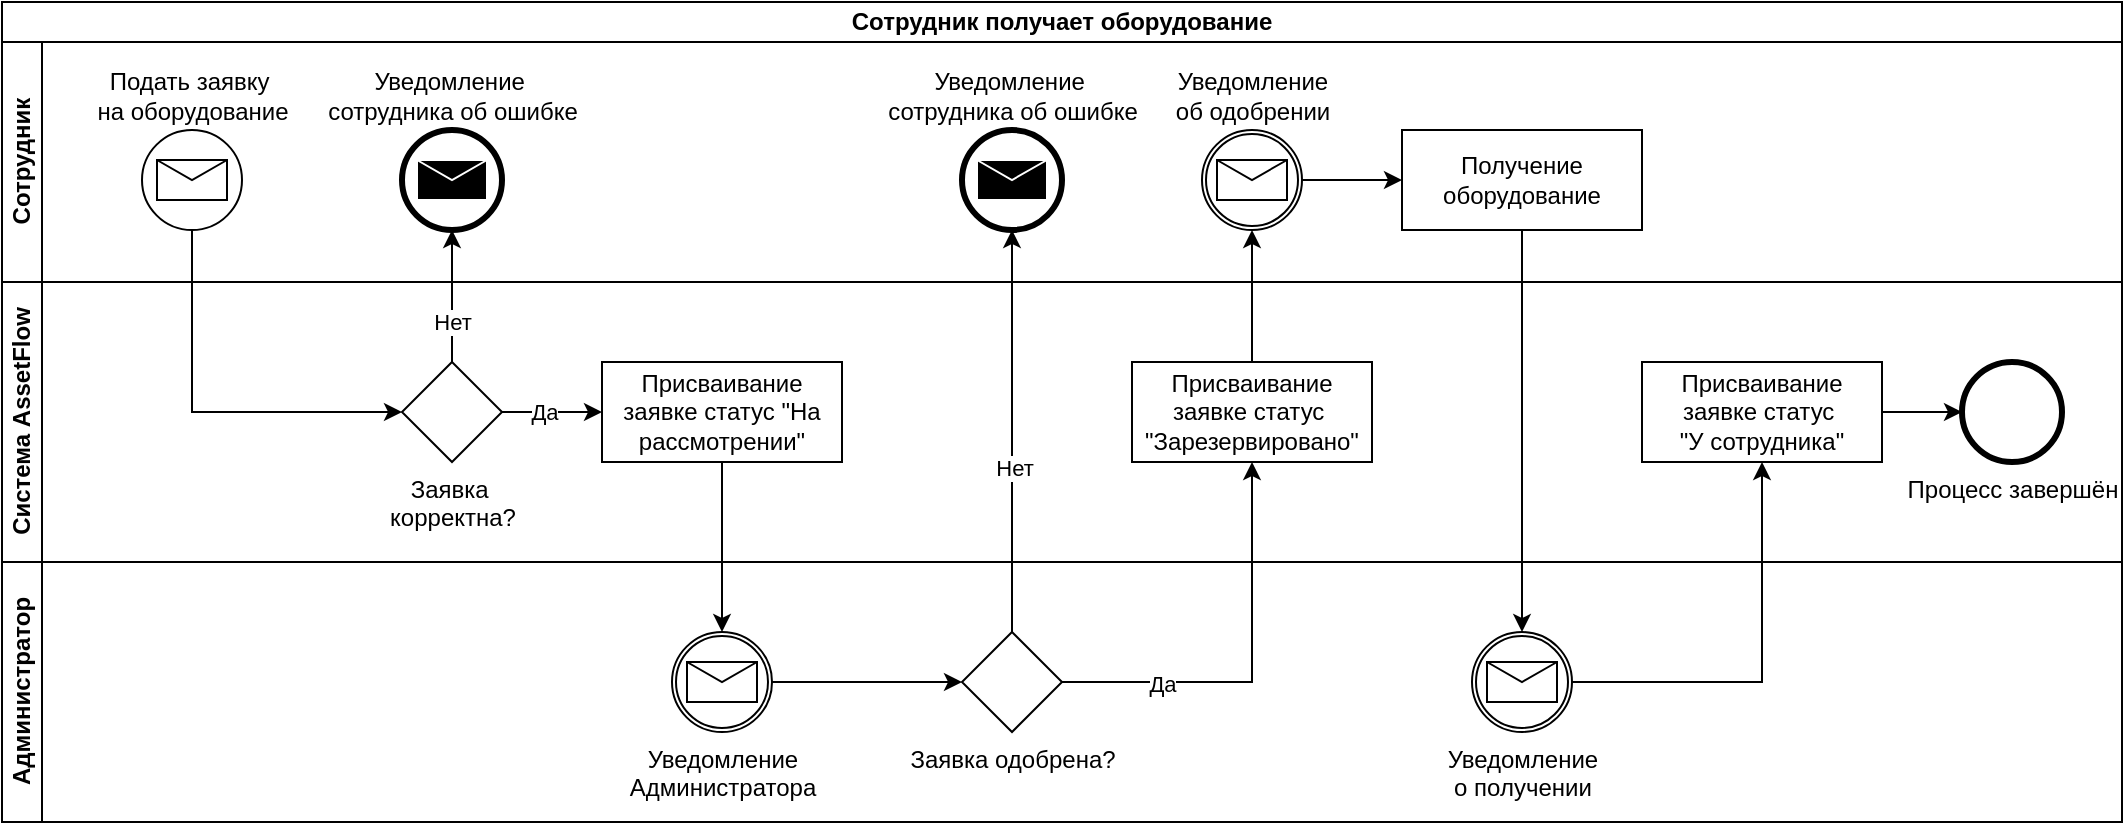 <?xml version="1.0" encoding="UTF-8"?>
<mxfile version="28.2.5">
  <diagram name="Страница — 1" id="XIFLfUQBfyp-i4rlcvOL">
    <mxGraphModel dx="1737" dy="1032" grid="1" gridSize="10" guides="1" tooltips="1" connect="1" arrows="1" fold="1" page="1" pageScale="1" pageWidth="827" pageHeight="1169" math="0" shadow="0">
      <root>
        <mxCell id="0" />
        <mxCell id="1" parent="0" />
        <mxCell id="zbHSK9sfCgTaaQC7ksIW-63" value="Сотрудник получает оборудование" style="swimlane;html=1;childLayout=stackLayout;resizeParent=1;resizeParentMax=0;horizontal=1;startSize=20;horizontalStack=0;whiteSpace=wrap;" parent="1" vertex="1">
          <mxGeometry x="40" y="720" width="1060" height="410" as="geometry" />
        </mxCell>
        <mxCell id="zbHSK9sfCgTaaQC7ksIW-64" value="Сотрудник" style="swimlane;html=1;startSize=20;horizontal=0;" parent="zbHSK9sfCgTaaQC7ksIW-63" vertex="1">
          <mxGeometry y="20" width="1060" height="120" as="geometry" />
        </mxCell>
        <mxCell id="zbHSK9sfCgTaaQC7ksIW-74" value="Подать заявку&amp;nbsp;&lt;div&gt;на оборудование&lt;/div&gt;" style="points=[[0.145,0.145,0],[0.5,0,0],[0.855,0.145,0],[1,0.5,0],[0.855,0.855,0],[0.5,1,0],[0.145,0.855,0],[0,0.5,0]];shape=mxgraph.bpmn.event;html=1;verticalLabelPosition=top;labelBackgroundColor=#ffffff;verticalAlign=bottom;align=center;perimeter=ellipsePerimeter;outlineConnect=0;aspect=fixed;outline=standard;symbol=message;labelPosition=center;" parent="zbHSK9sfCgTaaQC7ksIW-64" vertex="1">
          <mxGeometry x="70" y="44" width="50" height="50" as="geometry" />
        </mxCell>
        <mxCell id="zbHSK9sfCgTaaQC7ksIW-80" value="Уведомление&amp;nbsp;&lt;div&gt;сотрудника об ошибке&lt;/div&gt;" style="points=[[0.145,0.145,0],[0.5,0,0],[0.855,0.145,0],[1,0.5,0],[0.855,0.855,0],[0.5,1,0],[0.145,0.855,0],[0,0.5,0]];shape=mxgraph.bpmn.event;html=1;verticalLabelPosition=top;labelBackgroundColor=#ffffff;verticalAlign=bottom;align=center;perimeter=ellipsePerimeter;outlineConnect=0;aspect=fixed;outline=end;symbol=message;labelPosition=center;" parent="zbHSK9sfCgTaaQC7ksIW-64" vertex="1">
          <mxGeometry x="200" y="44" width="50" height="50" as="geometry" />
        </mxCell>
        <mxCell id="zbHSK9sfCgTaaQC7ksIW-93" value="Уведомление&amp;nbsp;&lt;div&gt;сотрудника об ошибке&lt;/div&gt;" style="points=[[0.145,0.145,0],[0.5,0,0],[0.855,0.145,0],[1,0.5,0],[0.855,0.855,0],[0.5,1,0],[0.145,0.855,0],[0,0.5,0]];shape=mxgraph.bpmn.event;html=1;verticalLabelPosition=top;labelBackgroundColor=#ffffff;verticalAlign=bottom;align=center;perimeter=ellipsePerimeter;outlineConnect=0;aspect=fixed;outline=end;symbol=message;labelPosition=center;" parent="zbHSK9sfCgTaaQC7ksIW-64" vertex="1">
          <mxGeometry x="480" y="44" width="50" height="50" as="geometry" />
        </mxCell>
        <mxCell id="zbHSK9sfCgTaaQC7ksIW-99" value="Уведомление&lt;div&gt;об одобрении&lt;/div&gt;" style="points=[[0.145,0.145,0],[0.5,0,0],[0.855,0.145,0],[1,0.5,0],[0.855,0.855,0],[0.5,1,0],[0.145,0.855,0],[0,0.5,0]];shape=mxgraph.bpmn.event;html=1;verticalLabelPosition=top;labelBackgroundColor=#ffffff;verticalAlign=bottom;align=center;perimeter=ellipsePerimeter;outlineConnect=0;aspect=fixed;outline=catching;symbol=message;labelPosition=center;" parent="zbHSK9sfCgTaaQC7ksIW-64" vertex="1">
          <mxGeometry x="600" y="44" width="50" height="50" as="geometry" />
        </mxCell>
        <mxCell id="zbHSK9sfCgTaaQC7ksIW-101" value="Получение оборудование" style="points=[[0.25,0,0],[0.5,0,0],[0.75,0,0],[1,0.25,0],[1,0.5,0],[1,0.75,0],[0.75,1,0],[0.5,1,0],[0.25,1,0],[0,0.75,0],[0,0.5,0],[0,0.25,0]];shape=mxgraph.bpmn.task2;whiteSpace=wrap;rectStyle=rounded;size=10;html=1;container=1;expand=0;collapsible=0;taskMarker=abstract;" parent="zbHSK9sfCgTaaQC7ksIW-64" vertex="1">
          <mxGeometry x="700" y="44" width="120" height="50" as="geometry" />
        </mxCell>
        <mxCell id="zbHSK9sfCgTaaQC7ksIW-102" style="edgeStyle=orthogonalEdgeStyle;rounded=0;orthogonalLoop=1;jettySize=auto;html=1;entryX=0;entryY=0.5;entryDx=0;entryDy=0;entryPerimeter=0;" parent="zbHSK9sfCgTaaQC7ksIW-64" source="zbHSK9sfCgTaaQC7ksIW-99" target="zbHSK9sfCgTaaQC7ksIW-101" edge="1">
          <mxGeometry relative="1" as="geometry" />
        </mxCell>
        <mxCell id="zbHSK9sfCgTaaQC7ksIW-65" value="Система AssetFlow" style="swimlane;html=1;startSize=20;horizontal=0;" parent="zbHSK9sfCgTaaQC7ksIW-63" vertex="1">
          <mxGeometry y="140" width="1060" height="140" as="geometry" />
        </mxCell>
        <mxCell id="zbHSK9sfCgTaaQC7ksIW-84" style="edgeStyle=orthogonalEdgeStyle;rounded=0;orthogonalLoop=1;jettySize=auto;html=1;" parent="zbHSK9sfCgTaaQC7ksIW-65" source="zbHSK9sfCgTaaQC7ksIW-77" target="zbHSK9sfCgTaaQC7ksIW-83" edge="1">
          <mxGeometry relative="1" as="geometry" />
        </mxCell>
        <mxCell id="zbHSK9sfCgTaaQC7ksIW-85" value="Да" style="edgeLabel;html=1;align=center;verticalAlign=middle;resizable=0;points=[];" parent="zbHSK9sfCgTaaQC7ksIW-84" vertex="1" connectable="0">
          <mxGeometry x="-0.624" relative="1" as="geometry">
            <mxPoint x="11" as="offset" />
          </mxGeometry>
        </mxCell>
        <mxCell id="zbHSK9sfCgTaaQC7ksIW-77" value="Заявка&amp;nbsp;&lt;div&gt;корректна?&lt;/div&gt;" style="points=[[0.25,0.25,0],[0.5,0,0],[0.75,0.25,0],[1,0.5,0],[0.75,0.75,0],[0.5,1,0],[0.25,0.75,0],[0,0.5,0]];shape=mxgraph.bpmn.gateway2;html=1;verticalLabelPosition=bottom;labelBackgroundColor=#ffffff;verticalAlign=top;align=center;perimeter=rhombusPerimeter;outlineConnect=0;outline=none;symbol=none;labelPosition=center;" parent="zbHSK9sfCgTaaQC7ksIW-65" vertex="1">
          <mxGeometry x="200" y="40" width="50" height="50" as="geometry" />
        </mxCell>
        <mxCell id="zbHSK9sfCgTaaQC7ksIW-83" value="Присваивание заявке статус &quot;На рассмотрении&quot;" style="points=[[0.25,0,0],[0.5,0,0],[0.75,0,0],[1,0.25,0],[1,0.5,0],[1,0.75,0],[0.75,1,0],[0.5,1,0],[0.25,1,0],[0,0.75,0],[0,0.5,0],[0,0.25,0]];shape=mxgraph.bpmn.task2;whiteSpace=wrap;rectStyle=rounded;size=10;html=1;container=1;expand=0;collapsible=0;taskMarker=abstract;" parent="zbHSK9sfCgTaaQC7ksIW-65" vertex="1">
          <mxGeometry x="300" y="40" width="120" height="50" as="geometry" />
        </mxCell>
        <mxCell id="zbHSK9sfCgTaaQC7ksIW-96" value="Присваивание заявке статус&amp;nbsp;&lt;div&gt;&quot;Зарезервировано&quot;&lt;/div&gt;" style="points=[[0.25,0,0],[0.5,0,0],[0.75,0,0],[1,0.25,0],[1,0.5,0],[1,0.75,0],[0.75,1,0],[0.5,1,0],[0.25,1,0],[0,0.75,0],[0,0.5,0],[0,0.25,0]];shape=mxgraph.bpmn.task2;whiteSpace=wrap;rectStyle=rounded;size=10;html=1;container=1;expand=0;collapsible=0;taskMarker=abstract;" parent="zbHSK9sfCgTaaQC7ksIW-65" vertex="1">
          <mxGeometry x="565" y="40" width="120" height="50" as="geometry" />
        </mxCell>
        <mxCell id="zbHSK9sfCgTaaQC7ksIW-108" style="edgeStyle=orthogonalEdgeStyle;rounded=0;orthogonalLoop=1;jettySize=auto;html=1;" parent="zbHSK9sfCgTaaQC7ksIW-65" source="zbHSK9sfCgTaaQC7ksIW-105" target="zbHSK9sfCgTaaQC7ksIW-107" edge="1">
          <mxGeometry relative="1" as="geometry" />
        </mxCell>
        <mxCell id="zbHSK9sfCgTaaQC7ksIW-105" value="Присваивание заявке статус&amp;nbsp;&lt;div&gt;&quot;У сотрудника&quot;&lt;/div&gt;" style="points=[[0.25,0,0],[0.5,0,0],[0.75,0,0],[1,0.25,0],[1,0.5,0],[1,0.75,0],[0.75,1,0],[0.5,1,0],[0.25,1,0],[0,0.75,0],[0,0.5,0],[0,0.25,0]];shape=mxgraph.bpmn.task2;whiteSpace=wrap;rectStyle=rounded;size=10;html=1;container=1;expand=0;collapsible=0;taskMarker=abstract;" parent="zbHSK9sfCgTaaQC7ksIW-65" vertex="1">
          <mxGeometry x="820" y="40" width="120" height="50" as="geometry" />
        </mxCell>
        <mxCell id="zbHSK9sfCgTaaQC7ksIW-107" value="Процесс завершён" style="points=[[0.145,0.145,0],[0.5,0,0],[0.855,0.145,0],[1,0.5,0],[0.855,0.855,0],[0.5,1,0],[0.145,0.855,0],[0,0.5,0]];shape=mxgraph.bpmn.event;html=1;verticalLabelPosition=bottom;labelBackgroundColor=#ffffff;verticalAlign=top;align=center;perimeter=ellipsePerimeter;outlineConnect=0;aspect=fixed;outline=end;symbol=terminate2;" parent="zbHSK9sfCgTaaQC7ksIW-65" vertex="1">
          <mxGeometry x="980" y="40" width="50" height="50" as="geometry" />
        </mxCell>
        <mxCell id="zbHSK9sfCgTaaQC7ksIW-66" value="Администратор" style="swimlane;html=1;startSize=20;horizontal=0;" parent="zbHSK9sfCgTaaQC7ksIW-63" vertex="1">
          <mxGeometry y="280" width="1060" height="130" as="geometry" />
        </mxCell>
        <mxCell id="zbHSK9sfCgTaaQC7ksIW-86" value="Уведомление&lt;div&gt;Администратора&lt;/div&gt;" style="points=[[0.145,0.145,0],[0.5,0,0],[0.855,0.145,0],[1,0.5,0],[0.855,0.855,0],[0.5,1,0],[0.145,0.855,0],[0,0.5,0]];shape=mxgraph.bpmn.event;html=1;verticalLabelPosition=bottom;labelBackgroundColor=#ffffff;verticalAlign=top;align=center;perimeter=ellipsePerimeter;outlineConnect=0;aspect=fixed;outline=catching;symbol=message;" parent="zbHSK9sfCgTaaQC7ksIW-66" vertex="1">
          <mxGeometry x="335" y="35" width="50" height="50" as="geometry" />
        </mxCell>
        <mxCell id="zbHSK9sfCgTaaQC7ksIW-91" value="Заявка одобрена?" style="points=[[0.25,0.25,0],[0.5,0,0],[0.75,0.25,0],[1,0.5,0],[0.75,0.75,0],[0.5,1,0],[0.25,0.75,0],[0,0.5,0]];shape=mxgraph.bpmn.gateway2;html=1;verticalLabelPosition=bottom;labelBackgroundColor=#ffffff;verticalAlign=top;align=center;perimeter=rhombusPerimeter;outlineConnect=0;outline=none;symbol=none;" parent="zbHSK9sfCgTaaQC7ksIW-66" vertex="1">
          <mxGeometry x="480" y="35" width="50" height="50" as="geometry" />
        </mxCell>
        <mxCell id="zbHSK9sfCgTaaQC7ksIW-103" value="Уведомление&lt;div&gt;о получении&lt;/div&gt;" style="points=[[0.145,0.145,0],[0.5,0,0],[0.855,0.145,0],[1,0.5,0],[0.855,0.855,0],[0.5,1,0],[0.145,0.855,0],[0,0.5,0]];shape=mxgraph.bpmn.event;html=1;verticalLabelPosition=bottom;labelBackgroundColor=#ffffff;verticalAlign=top;align=center;perimeter=ellipsePerimeter;outlineConnect=0;aspect=fixed;outline=catching;symbol=message;" parent="zbHSK9sfCgTaaQC7ksIW-66" vertex="1">
          <mxGeometry x="735" y="35" width="50" height="50" as="geometry" />
        </mxCell>
        <mxCell id="zbHSK9sfCgTaaQC7ksIW-110" style="edgeStyle=orthogonalEdgeStyle;rounded=0;orthogonalLoop=1;jettySize=auto;html=1;entryX=0;entryY=0.5;entryDx=0;entryDy=0;entryPerimeter=0;" parent="zbHSK9sfCgTaaQC7ksIW-66" source="zbHSK9sfCgTaaQC7ksIW-86" target="zbHSK9sfCgTaaQC7ksIW-91" edge="1">
          <mxGeometry relative="1" as="geometry" />
        </mxCell>
        <mxCell id="zbHSK9sfCgTaaQC7ksIW-81" style="edgeStyle=orthogonalEdgeStyle;rounded=0;orthogonalLoop=1;jettySize=auto;html=1;entryX=0.5;entryY=1;entryDx=0;entryDy=0;entryPerimeter=0;" parent="zbHSK9sfCgTaaQC7ksIW-63" source="zbHSK9sfCgTaaQC7ksIW-77" target="zbHSK9sfCgTaaQC7ksIW-80" edge="1">
          <mxGeometry relative="1" as="geometry" />
        </mxCell>
        <mxCell id="zbHSK9sfCgTaaQC7ksIW-82" value="Нет" style="edgeLabel;html=1;align=center;verticalAlign=middle;resizable=0;points=[];" parent="zbHSK9sfCgTaaQC7ksIW-81" vertex="1" connectable="0">
          <mxGeometry x="-0.461" y="2" relative="1" as="geometry">
            <mxPoint x="2" y="-2" as="offset" />
          </mxGeometry>
        </mxCell>
        <mxCell id="zbHSK9sfCgTaaQC7ksIW-88" style="edgeStyle=orthogonalEdgeStyle;rounded=0;orthogonalLoop=1;jettySize=auto;html=1;entryX=0.5;entryY=0;entryDx=0;entryDy=0;entryPerimeter=0;" parent="zbHSK9sfCgTaaQC7ksIW-63" source="zbHSK9sfCgTaaQC7ksIW-83" target="zbHSK9sfCgTaaQC7ksIW-86" edge="1">
          <mxGeometry relative="1" as="geometry" />
        </mxCell>
        <mxCell id="zbHSK9sfCgTaaQC7ksIW-94" style="edgeStyle=orthogonalEdgeStyle;rounded=0;orthogonalLoop=1;jettySize=auto;html=1;entryX=0.5;entryY=1;entryDx=0;entryDy=0;entryPerimeter=0;" parent="zbHSK9sfCgTaaQC7ksIW-63" source="zbHSK9sfCgTaaQC7ksIW-91" target="zbHSK9sfCgTaaQC7ksIW-93" edge="1">
          <mxGeometry relative="1" as="geometry" />
        </mxCell>
        <mxCell id="zbHSK9sfCgTaaQC7ksIW-95" value="Нет" style="edgeLabel;html=1;align=center;verticalAlign=middle;resizable=0;points=[];" parent="zbHSK9sfCgTaaQC7ksIW-94" vertex="1" connectable="0">
          <mxGeometry x="-0.18" y="-1" relative="1" as="geometry">
            <mxPoint as="offset" />
          </mxGeometry>
        </mxCell>
        <mxCell id="zbHSK9sfCgTaaQC7ksIW-97" style="edgeStyle=orthogonalEdgeStyle;rounded=0;orthogonalLoop=1;jettySize=auto;html=1;entryX=0.5;entryY=1;entryDx=0;entryDy=0;entryPerimeter=0;" parent="zbHSK9sfCgTaaQC7ksIW-63" source="zbHSK9sfCgTaaQC7ksIW-91" target="zbHSK9sfCgTaaQC7ksIW-96" edge="1">
          <mxGeometry relative="1" as="geometry" />
        </mxCell>
        <mxCell id="zbHSK9sfCgTaaQC7ksIW-98" value="Да" style="edgeLabel;html=1;align=center;verticalAlign=middle;resizable=0;points=[];" parent="zbHSK9sfCgTaaQC7ksIW-97" vertex="1" connectable="0">
          <mxGeometry x="-0.512" y="-1" relative="1" as="geometry">
            <mxPoint as="offset" />
          </mxGeometry>
        </mxCell>
        <mxCell id="zbHSK9sfCgTaaQC7ksIW-100" style="edgeStyle=orthogonalEdgeStyle;rounded=0;orthogonalLoop=1;jettySize=auto;html=1;entryX=0.5;entryY=1;entryDx=0;entryDy=0;entryPerimeter=0;" parent="zbHSK9sfCgTaaQC7ksIW-63" source="zbHSK9sfCgTaaQC7ksIW-96" target="zbHSK9sfCgTaaQC7ksIW-99" edge="1">
          <mxGeometry relative="1" as="geometry" />
        </mxCell>
        <mxCell id="zbHSK9sfCgTaaQC7ksIW-104" style="edgeStyle=orthogonalEdgeStyle;rounded=0;orthogonalLoop=1;jettySize=auto;html=1;entryX=0.5;entryY=0;entryDx=0;entryDy=0;entryPerimeter=0;" parent="zbHSK9sfCgTaaQC7ksIW-63" source="zbHSK9sfCgTaaQC7ksIW-101" target="zbHSK9sfCgTaaQC7ksIW-103" edge="1">
          <mxGeometry relative="1" as="geometry" />
        </mxCell>
        <mxCell id="zbHSK9sfCgTaaQC7ksIW-106" style="edgeStyle=orthogonalEdgeStyle;rounded=0;orthogonalLoop=1;jettySize=auto;html=1;entryX=0.5;entryY=1;entryDx=0;entryDy=0;entryPerimeter=0;" parent="zbHSK9sfCgTaaQC7ksIW-63" source="zbHSK9sfCgTaaQC7ksIW-103" target="zbHSK9sfCgTaaQC7ksIW-105" edge="1">
          <mxGeometry relative="1" as="geometry" />
        </mxCell>
        <mxCell id="zbHSK9sfCgTaaQC7ksIW-109" style="edgeStyle=orthogonalEdgeStyle;rounded=0;orthogonalLoop=1;jettySize=auto;html=1;entryX=0;entryY=0.5;entryDx=0;entryDy=0;entryPerimeter=0;" parent="zbHSK9sfCgTaaQC7ksIW-63" source="zbHSK9sfCgTaaQC7ksIW-74" target="zbHSK9sfCgTaaQC7ksIW-77" edge="1">
          <mxGeometry relative="1" as="geometry">
            <Array as="points">
              <mxPoint x="95" y="205" />
            </Array>
          </mxGeometry>
        </mxCell>
      </root>
    </mxGraphModel>
  </diagram>
</mxfile>
